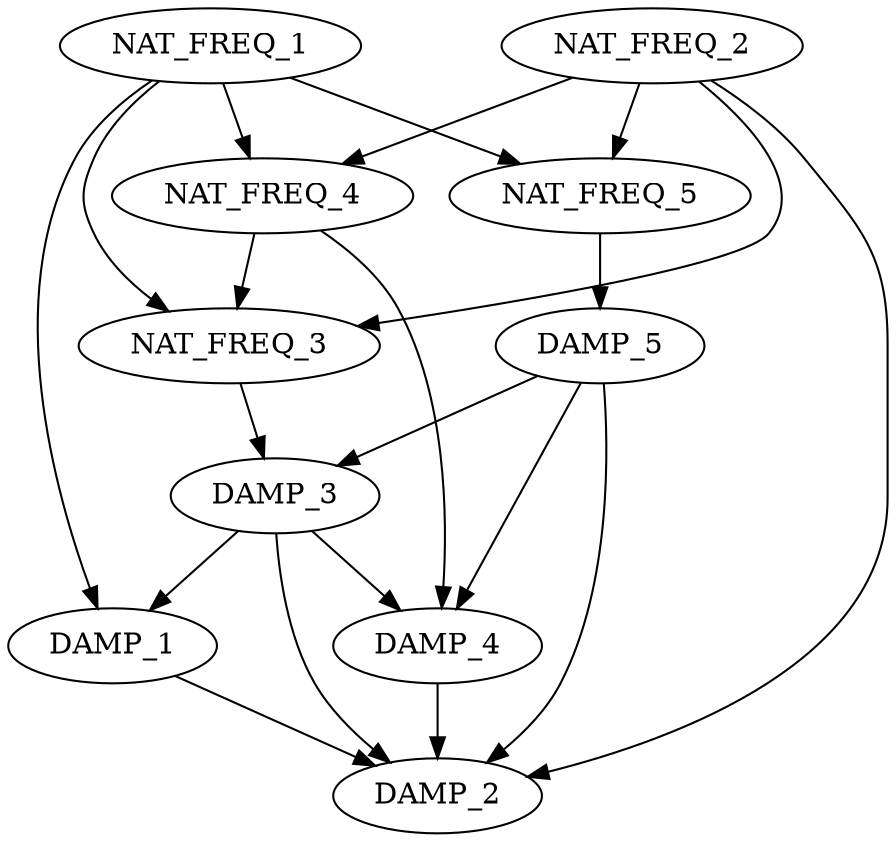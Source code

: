 strict digraph "" {
	NAT_FREQ_1 -> NAT_FREQ_3;
	NAT_FREQ_1 -> NAT_FREQ_4;
	NAT_FREQ_1 -> NAT_FREQ_5;
	NAT_FREQ_1 -> DAMP_1;
	NAT_FREQ_2 -> NAT_FREQ_3;
	NAT_FREQ_2 -> NAT_FREQ_4;
	NAT_FREQ_2 -> NAT_FREQ_5;
	NAT_FREQ_2 -> DAMP_2;
	NAT_FREQ_3 -> DAMP_3;
	NAT_FREQ_4 -> NAT_FREQ_3;
	NAT_FREQ_4 -> DAMP_4;
	NAT_FREQ_5 -> DAMP_5;
	DAMP_1 -> DAMP_2;
	DAMP_3 -> DAMP_1;
	DAMP_3 -> DAMP_2;
	DAMP_3 -> DAMP_4;
	DAMP_4 -> DAMP_2;
	DAMP_5 -> DAMP_2;
	DAMP_5 -> DAMP_3;
	DAMP_5 -> DAMP_4;
}
